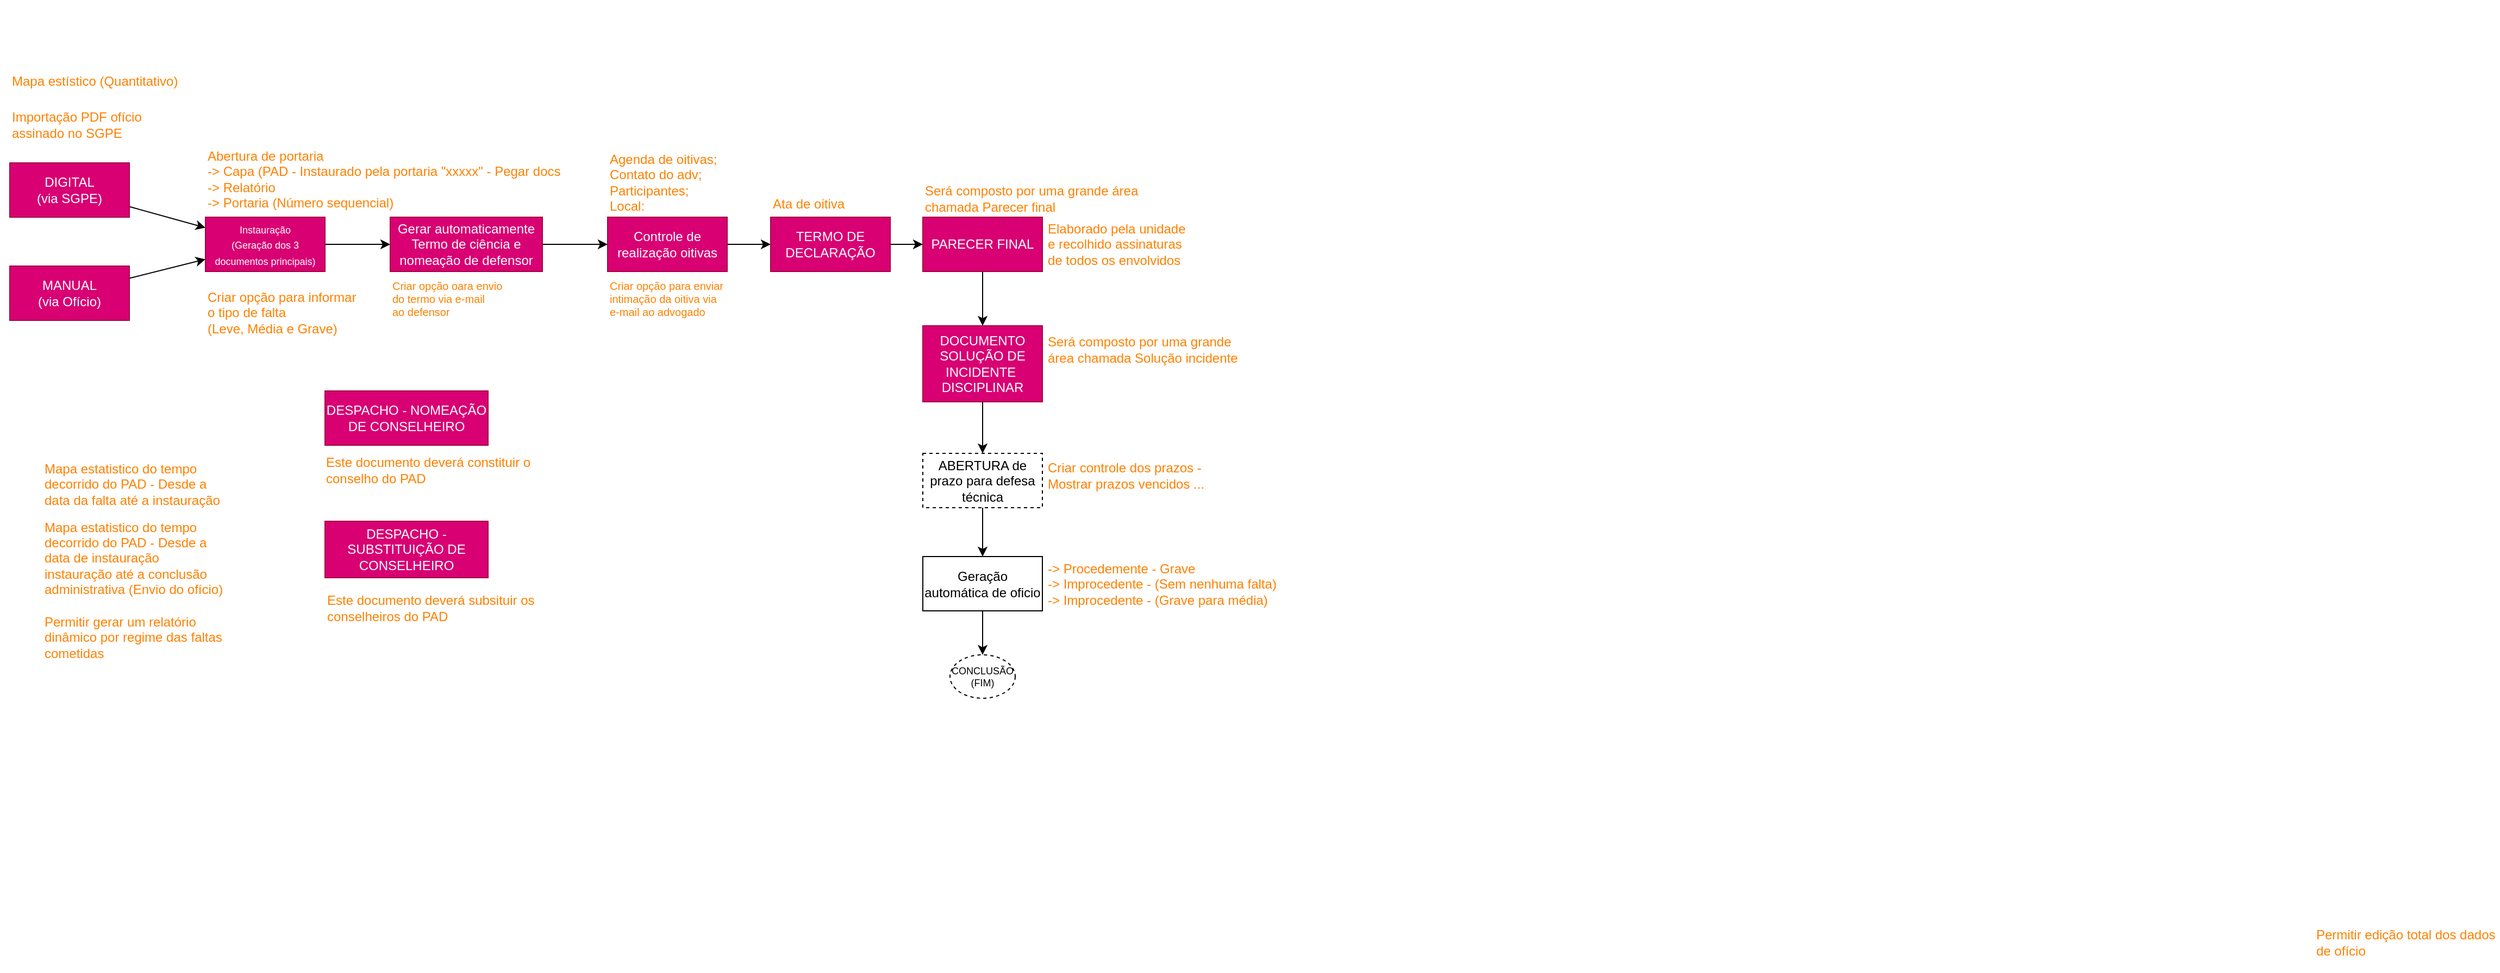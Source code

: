 <mxfile>
    <diagram id="SdbLkxMRp30jasvHrXL3" name="PAD - Principal">
        <mxGraphModel dx="1522" dy="726" grid="1" gridSize="10" guides="1" tooltips="1" connect="1" arrows="1" fold="1" page="1" pageScale="1" pageWidth="1169" pageHeight="827" math="0" shadow="0">
            <root>
                <mxCell id="x3nr8VQjB9ESs8nn1Gr7-0"/>
                <mxCell id="x3nr8VQjB9ESs8nn1Gr7-1" parent="x3nr8VQjB9ESs8nn1Gr7-0"/>
                <mxCell id="_VlxlO0Td42rT7rMFgZD-4" style="edgeStyle=none;html=1;" parent="x3nr8VQjB9ESs8nn1Gr7-1" source="ct-JfEYztuQgQmaXrdq_-0" target="_VlxlO0Td42rT7rMFgZD-2" edge="1">
                    <mxGeometry relative="1" as="geometry"/>
                </mxCell>
                <mxCell id="ct-JfEYztuQgQmaXrdq_-0" value="DIGITAL&lt;br&gt;(via SGPE)" style="rounded=0;whiteSpace=wrap;html=1;fillColor=#d80073;fontColor=#ffffff;strokeColor=#A50040;" parent="x3nr8VQjB9ESs8nn1Gr7-1" vertex="1">
                    <mxGeometry x="10" y="150" width="110" height="50" as="geometry"/>
                </mxCell>
                <mxCell id="ct-JfEYztuQgQmaXrdq_-1" value="Importação PDF ofício assinado no SGPE" style="text;html=1;strokeColor=none;fillColor=none;align=left;verticalAlign=middle;whiteSpace=wrap;rounded=0;dashed=1;fontSize=12;fontColor=#FF8000;" parent="x3nr8VQjB9ESs8nn1Gr7-1" vertex="1">
                    <mxGeometry x="10" y="100" width="133" height="30" as="geometry"/>
                </mxCell>
                <mxCell id="_VlxlO0Td42rT7rMFgZD-5" style="edgeStyle=none;html=1;" parent="x3nr8VQjB9ESs8nn1Gr7-1" source="ct-JfEYztuQgQmaXrdq_-2" target="_VlxlO0Td42rT7rMFgZD-2" edge="1">
                    <mxGeometry relative="1" as="geometry"/>
                </mxCell>
                <mxCell id="ct-JfEYztuQgQmaXrdq_-2" value="MANUAL&lt;br&gt;(via Ofício)" style="rounded=0;whiteSpace=wrap;html=1;fillColor=#d80073;fontColor=#ffffff;strokeColor=#A50040;" parent="x3nr8VQjB9ESs8nn1Gr7-1" vertex="1">
                    <mxGeometry x="10" y="245" width="110" height="50" as="geometry"/>
                </mxCell>
                <mxCell id="_VlxlO0Td42rT7rMFgZD-0" value="Organograma PAD - Processo Administrativo Disciplinar" style="text;html=1;strokeColor=none;fillColor=none;align=left;verticalAlign=middle;whiteSpace=wrap;rounded=0;fontSize=18;fontColor=#FFFFFF;" parent="x3nr8VQjB9ESs8nn1Gr7-1" vertex="1">
                    <mxGeometry x="1" width="649" height="30" as="geometry"/>
                </mxCell>
                <mxCell id="_VlxlO0Td42rT7rMFgZD-1" value="Mapa estístico (Quantitativo)" style="text;html=1;strokeColor=none;fillColor=none;align=left;verticalAlign=middle;whiteSpace=wrap;rounded=0;dashed=1;fontSize=12;fontColor=#FF8000;" parent="x3nr8VQjB9ESs8nn1Gr7-1" vertex="1">
                    <mxGeometry x="10" y="60" width="170" height="30" as="geometry"/>
                </mxCell>
                <mxCell id="_VlxlO0Td42rT7rMFgZD-11" style="edgeStyle=none;html=1;" parent="x3nr8VQjB9ESs8nn1Gr7-1" source="_VlxlO0Td42rT7rMFgZD-2" target="_VlxlO0Td42rT7rMFgZD-9" edge="1">
                    <mxGeometry relative="1" as="geometry"/>
                </mxCell>
                <mxCell id="_VlxlO0Td42rT7rMFgZD-2" value="&lt;font style=&quot;font-size: 9px&quot;&gt;Instauração&lt;br&gt;(Geração dos 3 documentos principais)&lt;/font&gt;" style="rounded=0;whiteSpace=wrap;html=1;fillColor=#d80073;fontColor=#ffffff;strokeColor=#A50040;" parent="x3nr8VQjB9ESs8nn1Gr7-1" vertex="1">
                    <mxGeometry x="190" y="200" width="110" height="50" as="geometry"/>
                </mxCell>
                <mxCell id="_VlxlO0Td42rT7rMFgZD-3" value="Abertura de portaria&lt;br&gt;-&amp;gt; Capa (PAD - Instaurado pela portaria &quot;xxxxx&quot; - Pegar docs&lt;br&gt;-&amp;gt; Relatório&lt;br&gt;-&amp;gt; Portaria (Número sequencial)" style="text;html=1;strokeColor=none;fillColor=none;align=left;verticalAlign=middle;whiteSpace=wrap;rounded=0;dashed=1;fontSize=12;fontColor=#FF8000;" parent="x3nr8VQjB9ESs8nn1Gr7-1" vertex="1">
                    <mxGeometry x="190" y="130" width="370" height="70" as="geometry"/>
                </mxCell>
                <mxCell id="_VlxlO0Td42rT7rMFgZD-16" style="edgeStyle=none;html=1;fontSize=9;" parent="x3nr8VQjB9ESs8nn1Gr7-1" source="_VlxlO0Td42rT7rMFgZD-6" target="_VlxlO0Td42rT7rMFgZD-15" edge="1">
                    <mxGeometry relative="1" as="geometry"/>
                </mxCell>
                <mxCell id="_VlxlO0Td42rT7rMFgZD-6" value="Controle de realização oitivas" style="rounded=0;whiteSpace=wrap;html=1;fillColor=#d80073;fontColor=#ffffff;strokeColor=#A50040;" parent="x3nr8VQjB9ESs8nn1Gr7-1" vertex="1">
                    <mxGeometry x="560" y="200" width="110" height="50" as="geometry"/>
                </mxCell>
                <mxCell id="_VlxlO0Td42rT7rMFgZD-12" style="edgeStyle=none;html=1;fontSize=9;" parent="x3nr8VQjB9ESs8nn1Gr7-1" source="_VlxlO0Td42rT7rMFgZD-9" target="_VlxlO0Td42rT7rMFgZD-6" edge="1">
                    <mxGeometry relative="1" as="geometry"/>
                </mxCell>
                <mxCell id="_VlxlO0Td42rT7rMFgZD-9" value="Gerar automaticamente&lt;br&gt;Termo de ciência e nomeação de defensor" style="rounded=0;whiteSpace=wrap;html=1;fillColor=#d80073;fontColor=#ffffff;strokeColor=#A50040;" parent="x3nr8VQjB9ESs8nn1Gr7-1" vertex="1">
                    <mxGeometry x="360" y="200" width="140" height="50" as="geometry"/>
                </mxCell>
                <mxCell id="_VlxlO0Td42rT7rMFgZD-13" value="Agenda de oitivas;&lt;br&gt;Contato do adv;&lt;br&gt;Participantes;&lt;br&gt;Local:" style="text;html=1;strokeColor=none;fillColor=none;align=left;verticalAlign=middle;whiteSpace=wrap;rounded=0;dashed=1;fontSize=12;fontColor=#FF8000;" parent="x3nr8VQjB9ESs8nn1Gr7-1" vertex="1">
                    <mxGeometry x="560" y="128" width="110" height="80" as="geometry"/>
                </mxCell>
                <mxCell id="_VlxlO0Td42rT7rMFgZD-14" value="Ata de oitiva" style="text;html=1;strokeColor=none;fillColor=none;align=left;verticalAlign=middle;whiteSpace=wrap;rounded=0;dashed=1;fontSize=12;fontColor=#FF8000;" parent="x3nr8VQjB9ESs8nn1Gr7-1" vertex="1">
                    <mxGeometry x="710" y="168" width="110" height="40" as="geometry"/>
                </mxCell>
                <mxCell id="_VlxlO0Td42rT7rMFgZD-19" style="edgeStyle=none;html=1;fontSize=9;" parent="x3nr8VQjB9ESs8nn1Gr7-1" source="_VlxlO0Td42rT7rMFgZD-15" target="_VlxlO0Td42rT7rMFgZD-17" edge="1">
                    <mxGeometry relative="1" as="geometry"/>
                </mxCell>
                <mxCell id="_VlxlO0Td42rT7rMFgZD-15" value="TERMO DE DECLARAÇÃO" style="rounded=0;whiteSpace=wrap;html=1;fillColor=#d80073;fontColor=#ffffff;strokeColor=#A50040;" parent="x3nr8VQjB9ESs8nn1Gr7-1" vertex="1">
                    <mxGeometry x="710" y="200" width="110" height="50" as="geometry"/>
                </mxCell>
                <mxCell id="_VlxlO0Td42rT7rMFgZD-44" style="edgeStyle=none;html=1;fontSize=9;fontStyle=0" parent="x3nr8VQjB9ESs8nn1Gr7-1" source="_VlxlO0Td42rT7rMFgZD-17" target="_VlxlO0Td42rT7rMFgZD-42" edge="1">
                    <mxGeometry relative="1" as="geometry"/>
                </mxCell>
                <mxCell id="_VlxlO0Td42rT7rMFgZD-17" value="PARECER FINAL" style="rounded=0;whiteSpace=wrap;html=1;fillColor=#d80073;fontColor=#ffffff;strokeColor=#A50040;" parent="x3nr8VQjB9ESs8nn1Gr7-1" vertex="1">
                    <mxGeometry x="850" y="200" width="110" height="50" as="geometry"/>
                </mxCell>
                <mxCell id="_VlxlO0Td42rT7rMFgZD-28" style="edgeStyle=none;html=1;fontSize=9;" parent="x3nr8VQjB9ESs8nn1Gr7-1" source="_VlxlO0Td42rT7rMFgZD-20" target="_VlxlO0Td42rT7rMFgZD-26" edge="1">
                    <mxGeometry relative="1" as="geometry"/>
                </mxCell>
                <mxCell id="_VlxlO0Td42rT7rMFgZD-20" value="ABERTURA de prazo para defesa técnica" style="rounded=0;whiteSpace=wrap;html=1;dashed=1;" parent="x3nr8VQjB9ESs8nn1Gr7-1" vertex="1">
                    <mxGeometry x="850" y="417.5" width="110" height="50" as="geometry"/>
                </mxCell>
                <mxCell id="_VlxlO0Td42rT7rMFgZD-21" value="Elaborado pela unidade&lt;br&gt;e recolhido assinaturas de todos os envolvidos" style="text;html=1;strokeColor=none;fillColor=none;align=left;verticalAlign=middle;whiteSpace=wrap;rounded=0;dashed=1;fontSize=12;fontColor=#FF8000;" parent="x3nr8VQjB9ESs8nn1Gr7-1" vertex="1">
                    <mxGeometry x="963" y="185" width="130" height="80" as="geometry"/>
                </mxCell>
                <mxCell id="_VlxlO0Td42rT7rMFgZD-23" value="-&amp;gt; Procedemente - Grave&lt;br&gt;-&amp;gt; Improcedente - (Sem nenhuma falta)&lt;br&gt;-&amp;gt; Improcedente - (Grave para média)" style="text;html=1;strokeColor=none;fillColor=none;align=left;verticalAlign=middle;whiteSpace=wrap;rounded=0;dashed=1;fontSize=12;fontColor=#FF8000;" parent="x3nr8VQjB9ESs8nn1Gr7-1" vertex="1">
                    <mxGeometry x="963" y="497.5" width="214" height="80" as="geometry"/>
                </mxCell>
                <mxCell id="_VlxlO0Td42rT7rMFgZD-39" style="edgeStyle=none;html=1;fontSize=9;" parent="x3nr8VQjB9ESs8nn1Gr7-1" source="_VlxlO0Td42rT7rMFgZD-26" target="_VlxlO0Td42rT7rMFgZD-38" edge="1">
                    <mxGeometry relative="1" as="geometry"/>
                </mxCell>
                <mxCell id="_VlxlO0Td42rT7rMFgZD-26" value="Geração automática de oficio" style="rounded=0;whiteSpace=wrap;html=1;" parent="x3nr8VQjB9ESs8nn1Gr7-1" vertex="1">
                    <mxGeometry x="850" y="512.5" width="110" height="50" as="geometry"/>
                </mxCell>
                <mxCell id="_VlxlO0Td42rT7rMFgZD-27" value="Criar controle dos prazos - Mostrar prazos vencidos ..." style="text;html=1;strokeColor=none;fillColor=none;align=left;verticalAlign=middle;whiteSpace=wrap;rounded=0;dashed=1;fontSize=12;fontColor=#FF8000;" parent="x3nr8VQjB9ESs8nn1Gr7-1" vertex="1">
                    <mxGeometry x="963" y="410" width="170" height="55" as="geometry"/>
                </mxCell>
                <mxCell id="_VlxlO0Td42rT7rMFgZD-29" value="Permitir edição total dos dados de ofício" style="text;html=1;strokeColor=none;fillColor=none;align=left;verticalAlign=middle;whiteSpace=wrap;rounded=0;dashed=1;fontSize=12;fontColor=#FF8000;" parent="x3nr8VQjB9ESs8nn1Gr7-1" vertex="1">
                    <mxGeometry x="2130" y="840" width="170" height="55" as="geometry"/>
                </mxCell>
                <mxCell id="_VlxlO0Td42rT7rMFgZD-31" value="Permitir gerar um relatório dinâmico por regime das faltas cometidas" style="text;html=1;strokeColor=none;fillColor=none;align=left;verticalAlign=middle;whiteSpace=wrap;rounded=0;dashed=1;fontSize=12;fontColor=#FF8000;" parent="x3nr8VQjB9ESs8nn1Gr7-1" vertex="1">
                    <mxGeometry x="40" y="559" width="170" height="55" as="geometry"/>
                </mxCell>
                <mxCell id="_VlxlO0Td42rT7rMFgZD-32" value="Mapa estatistico do tempo decorrido do PAD - Desde a data da falta até a instauração" style="text;html=1;strokeColor=none;fillColor=none;align=left;verticalAlign=middle;whiteSpace=wrap;rounded=0;dashed=1;fontSize=12;fontColor=#FF8000;" parent="x3nr8VQjB9ESs8nn1Gr7-1" vertex="1">
                    <mxGeometry x="40" y="413.5" width="170" height="64" as="geometry"/>
                </mxCell>
                <mxCell id="_VlxlO0Td42rT7rMFgZD-33" value="Mapa estatistico do tempo decorrido do PAD - Desde a data de instauração instauração até a conclusão administrativa (Envio do ofício)" style="text;html=1;strokeColor=none;fillColor=none;align=left;verticalAlign=middle;whiteSpace=wrap;rounded=0;dashed=1;fontSize=12;fontColor=#FF8000;" parent="x3nr8VQjB9ESs8nn1Gr7-1" vertex="1">
                    <mxGeometry x="40" y="467" width="170" height="93" as="geometry"/>
                </mxCell>
                <mxCell id="_VlxlO0Td42rT7rMFgZD-34" value="Criar opção para informar&lt;br&gt;o tipo de falta&lt;br&gt;(Leve, Média e Grave)" style="text;html=1;strokeColor=none;fillColor=none;align=left;verticalAlign=middle;whiteSpace=wrap;rounded=0;dashed=1;fontSize=12;fontColor=#FF8000;" parent="x3nr8VQjB9ESs8nn1Gr7-1" vertex="1">
                    <mxGeometry x="190" y="260" width="170" height="55" as="geometry"/>
                </mxCell>
                <mxCell id="_VlxlO0Td42rT7rMFgZD-38" value="CONCLUSÃO&lt;br&gt;(FIM)" style="ellipse;whiteSpace=wrap;html=1;dashed=1;fontSize=9;" parent="x3nr8VQjB9ESs8nn1Gr7-1" vertex="1">
                    <mxGeometry x="875" y="603" width="60" height="40" as="geometry"/>
                </mxCell>
                <mxCell id="_VlxlO0Td42rT7rMFgZD-40" value="DESPACHO - SUBSTITUIÇÃO DE CONSELHEIRO" style="rounded=0;whiteSpace=wrap;html=1;fillColor=#d80073;fontColor=#ffffff;strokeColor=#A50040;" parent="x3nr8VQjB9ESs8nn1Gr7-1" vertex="1">
                    <mxGeometry x="300" y="480" width="150" height="52" as="geometry"/>
                </mxCell>
                <mxCell id="_VlxlO0Td42rT7rMFgZD-41" value="Este documento deverá subsituir os conselheiros do PAD" style="text;html=1;strokeColor=none;fillColor=none;align=left;verticalAlign=middle;whiteSpace=wrap;rounded=0;dashed=1;fontSize=12;fontColor=#FF8000;" parent="x3nr8VQjB9ESs8nn1Gr7-1" vertex="1">
                    <mxGeometry x="300" y="532" width="205" height="55" as="geometry"/>
                </mxCell>
                <mxCell id="_VlxlO0Td42rT7rMFgZD-43" style="edgeStyle=none;html=1;fontSize=9;" parent="x3nr8VQjB9ESs8nn1Gr7-1" source="_VlxlO0Td42rT7rMFgZD-42" target="_VlxlO0Td42rT7rMFgZD-20" edge="1">
                    <mxGeometry relative="1" as="geometry"/>
                </mxCell>
                <mxCell id="_VlxlO0Td42rT7rMFgZD-42" value="DOCUMENTO SOLUÇÃO DE INCIDENTE&amp;nbsp; DISCIPLINAR" style="rounded=0;whiteSpace=wrap;html=1;fillColor=#d80073;fontColor=#ffffff;strokeColor=#A50040;" parent="x3nr8VQjB9ESs8nn1Gr7-1" vertex="1">
                    <mxGeometry x="850" y="300" width="110" height="70" as="geometry"/>
                </mxCell>
                <mxCell id="LgCuwtXkYXOChoJADpka-0" value="Criar opção oara envio&lt;br&gt;do termo via e-mail &lt;br&gt;ao defensor" style="text;html=1;strokeColor=none;fillColor=none;align=left;verticalAlign=middle;whiteSpace=wrap;rounded=0;dashed=1;fontSize=10;fontColor=#FF8000;" parent="x3nr8VQjB9ESs8nn1Gr7-1" vertex="1">
                    <mxGeometry x="360" y="255" width="140" height="40" as="geometry"/>
                </mxCell>
                <mxCell id="jc9suJPoHdBA3cdWX_8I-0" value="Criar opção para enviar &lt;br&gt;intimação da oitiva via &lt;br&gt;e-mail ao advogado" style="text;html=1;strokeColor=none;fillColor=none;align=left;verticalAlign=middle;whiteSpace=wrap;rounded=0;dashed=1;fontSize=10;fontColor=#FF8000;" parent="x3nr8VQjB9ESs8nn1Gr7-1" vertex="1">
                    <mxGeometry x="560" y="255" width="120" height="40" as="geometry"/>
                </mxCell>
                <mxCell id="hNUC439SVHAwqfm5HRPp-0" value="DESPACHO - NOMEAÇÃO DE CONSELHEIRO" style="rounded=0;whiteSpace=wrap;html=1;fillColor=#d80073;fontColor=#ffffff;strokeColor=#A50040;" parent="x3nr8VQjB9ESs8nn1Gr7-1" vertex="1">
                    <mxGeometry x="300" y="360" width="150" height="50" as="geometry"/>
                </mxCell>
                <mxCell id="hNUC439SVHAwqfm5HRPp-2" value="Este documento deverá constituir o conselho do PAD" style="text;html=1;strokeColor=none;fillColor=none;align=left;verticalAlign=middle;whiteSpace=wrap;rounded=0;dashed=1;fontSize=12;fontColor=#FF8000;" parent="x3nr8VQjB9ESs8nn1Gr7-1" vertex="1">
                    <mxGeometry x="299" y="405" width="205" height="55" as="geometry"/>
                </mxCell>
                <mxCell id="0" value="Será composto por uma grande área chamada Parecer final" style="text;html=1;strokeColor=none;fillColor=none;align=left;verticalAlign=middle;whiteSpace=wrap;rounded=0;dashed=1;fontSize=12;fontColor=#FF8000;" parent="x3nr8VQjB9ESs8nn1Gr7-1" vertex="1">
                    <mxGeometry x="850" y="161" width="230" height="43" as="geometry"/>
                </mxCell>
                <mxCell id="2" value="Será composto por uma grande área chamada Solução incidente" style="text;html=1;strokeColor=none;fillColor=none;align=left;verticalAlign=middle;whiteSpace=wrap;rounded=0;dashed=1;fontSize=12;fontColor=#FF8000;" parent="x3nr8VQjB9ESs8nn1Gr7-1" vertex="1">
                    <mxGeometry x="963" y="300" width="187" height="43" as="geometry"/>
                </mxCell>
            </root>
        </mxGraphModel>
    </diagram>
    <diagram id="qE9hi0C0fw38Akjah6gz" name="PAD - Modelagem">
        <mxGraphModel dx="1849" dy="881" grid="1" gridSize="10" guides="1" tooltips="1" connect="1" arrows="1" fold="1" page="1" pageScale="1" pageWidth="1169" pageHeight="827" math="0" shadow="0">
            <root>
                <mxCell id="FZKFDcrVezWJPaZsWLeS-0"/>
                <mxCell id="FZKFDcrVezWJPaZsWLeS-1" parent="FZKFDcrVezWJPaZsWLeS-0"/>
                <mxCell id="vHSW1K-2KK8vFgkdbPz2-4" value="Pad" style="swimlane;childLayout=stackLayout;horizontal=1;startSize=30;horizontalStack=0;rounded=1;fontSize=14;fontStyle=0;strokeWidth=2;resizeParent=0;resizeLast=1;shadow=0;dashed=0;align=center;" parent="FZKFDcrVezWJPaZsWLeS-1" vertex="1">
                    <mxGeometry x="30" y="210" width="310" height="396" as="geometry"/>
                </mxCell>
                <mxCell id="vHSW1K-2KK8vFgkdbPz2-5" value="+EntityAudit: EntityAudit&#10;+Portaria: Int64&#10;+Falta: FaltaTipoEnum&#10;+DiasMedidaPreventiva: Int32&#10;+DataInstauracao: DateTime&#10;+DataOcorrencia: DateTime&#10;+PortariaSGPE: Int64&#10;+ArtigoNumero: string&#10;+ArtigoLei: string&#10;+ArtigoDataExtenso: string&#10;+ArtigoLeiTexto: string&#10;+DescricaoCurtaFatos: string&#10;+TermoCienciaSituacao: TermoCienciaSituacaoEnum&#10;&#10;+TenantId: Guid&#10;+Tenant: Tenant&#10;&#10;+PadIncidentados: ICollections&lt;PadIncidentado&gt;&#10;+PadConselheiros: ICollections&lt;PadConselheiro&gt;&#10;+PadOitivas: ICollections&lt;PadOitiva&gt;&#10;+PadDespachos: ICollections&lt;PadDespacho&gt;&#10;+Advogados: ICollections&lt;Advogado&gt;&#10;" style="align=left;strokeColor=none;fillColor=none;spacingLeft=4;fontSize=12;verticalAlign=top;resizable=0;rotatable=0;part=1;" parent="vHSW1K-2KK8vFgkdbPz2-4" vertex="1">
                    <mxGeometry y="30" width="310" height="366" as="geometry"/>
                </mxCell>
                <mxCell id="N8-9VFTomlcZ_OQwpbym-3" style="edgeStyle=none;html=1;" parent="FZKFDcrVezWJPaZsWLeS-1" source="N8-9VFTomlcZ_OQwpbym-0" target="vHSW1K-2KK8vFgkdbPz2-4" edge="1">
                    <mxGeometry relative="1" as="geometry"/>
                </mxCell>
                <mxCell id="N8-9VFTomlcZ_OQwpbym-0" value="PadIncidentado" style="swimlane;childLayout=stackLayout;horizontal=1;startSize=30;horizontalStack=0;rounded=1;fontSize=14;fontStyle=0;strokeWidth=2;resizeParent=0;resizeLast=1;shadow=0;dashed=0;align=center;" parent="FZKFDcrVezWJPaZsWLeS-1" vertex="1">
                    <mxGeometry x="225" y="80" width="140" height="80" as="geometry"/>
                </mxCell>
                <mxCell id="N8-9VFTomlcZ_OQwpbym-2" value="+PadId: Guid&#10;+DetentoId: Guid" style="align=left;strokeColor=none;fillColor=none;spacingLeft=4;fontSize=12;verticalAlign=top;resizable=0;rotatable=0;part=1;" parent="N8-9VFTomlcZ_OQwpbym-0" vertex="1">
                    <mxGeometry y="30" width="140" height="50" as="geometry"/>
                </mxCell>
                <mxCell id="MhDtz_jI0-aRJ5hKViAq-0" value="PadOitiva" style="swimlane;childLayout=stackLayout;horizontal=1;startSize=30;horizontalStack=0;rounded=1;fontSize=14;fontStyle=0;strokeWidth=2;resizeParent=0;resizeLast=1;shadow=0;dashed=0;align=center;" parent="FZKFDcrVezWJPaZsWLeS-1" vertex="1">
                    <mxGeometry x="455" y="20" width="325" height="220" as="geometry"/>
                </mxCell>
                <mxCell id="MhDtz_jI0-aRJ5hKViAq-1" value="+DataRealizacao: DateTime&#10;+Local: string&#10;+DataIntimacaoDefesa: DateTime&#10;+IsDefesaIntimada: bool&#10;&#10;+PadId&#10;+Pad: Pad&#10;&#10;+PadOitivaDeclarantes: ICollections&lt;PadOitivaDeclarante&gt;" style="align=left;strokeColor=none;fillColor=none;spacingLeft=4;fontSize=12;verticalAlign=top;resizable=0;rotatable=0;part=1;" parent="MhDtz_jI0-aRJ5hKViAq-0" vertex="1">
                    <mxGeometry y="30" width="325" height="190" as="geometry"/>
                </mxCell>
                <mxCell id="H4ECFf_u1Zmj5ny4ypiu-4" style="edgeStyle=none;html=1;fontFamily=Roboto;fontSource=https%3A%2F%2Ffonts.google.com%2Fspecimen%2FRoboto;fontSize=10;" parent="FZKFDcrVezWJPaZsWLeS-1" source="MhDtz_jI0-aRJ5hKViAq-2" target="MhDtz_jI0-aRJ5hKViAq-1" edge="1">
                    <mxGeometry relative="1" as="geometry"/>
                </mxCell>
                <mxCell id="MhDtz_jI0-aRJ5hKViAq-2" value="PadOitivaDeclarante" style="swimlane;childLayout=stackLayout;horizontal=1;startSize=30;horizontalStack=0;rounded=1;fontSize=14;fontStyle=0;strokeWidth=2;resizeParent=0;resizeLast=1;shadow=0;dashed=0;align=center;" parent="FZKFDcrVezWJPaZsWLeS-1" vertex="1">
                    <mxGeometry x="820" y="80" width="200" height="120" as="geometry"/>
                </mxCell>
                <mxCell id="MhDtz_jI0-aRJ5hKViAq-3" value="+EntityAudit: EntityAudit&#10;+Declaracao: string&#10;+DeclaranteCondicao: Enum&#10;+PadOitivaId: Guid&#10;+PadOitiva: PadOitiva&#10;" style="align=left;strokeColor=none;fillColor=none;spacingLeft=4;fontSize=12;verticalAlign=top;resizable=0;rotatable=0;part=1;" parent="MhDtz_jI0-aRJ5hKViAq-2" vertex="1">
                    <mxGeometry y="30" width="200" height="90" as="geometry"/>
                </mxCell>
                <mxCell id="MhDtz_jI0-aRJ5hKViAq-4" style="edgeStyle=none;html=1;fontFamily=Roboto;fontSource=https%3A%2F%2Ffonts.google.com%2Fspecimen%2FRoboto;fontSize=10;" parent="FZKFDcrVezWJPaZsWLeS-1" source="MhDtz_jI0-aRJ5hKViAq-1" target="vHSW1K-2KK8vFgkdbPz2-4" edge="1">
                    <mxGeometry relative="1" as="geometry"/>
                </mxCell>
                <mxCell id="H4ECFf_u1Zmj5ny4ypiu-1" value="Advogado" style="swimlane;childLayout=stackLayout;horizontal=1;startSize=30;horizontalStack=0;rounded=1;fontSize=14;fontStyle=0;strokeWidth=2;resizeParent=0;resizeLast=1;shadow=0;dashed=0;align=center;" parent="FZKFDcrVezWJPaZsWLeS-1" vertex="1">
                    <mxGeometry x="85" y="660" width="200" height="110" as="geometry"/>
                </mxCell>
                <mxCell id="H4ECFf_u1Zmj5ny4ypiu-2" value="+EntityAudit: EntityAudit&#10;+Nome: string&#10;+Email: string&#10;+Oab: string&#10;+IsDefensorPublico: bool" style="align=left;strokeColor=none;fillColor=none;spacingLeft=4;fontSize=12;verticalAlign=top;resizable=0;rotatable=0;part=1;" parent="H4ECFf_u1Zmj5ny4ypiu-1" vertex="1">
                    <mxGeometry y="30" width="200" height="80" as="geometry"/>
                </mxCell>
                <mxCell id="H4ECFf_u1Zmj5ny4ypiu-6" value="PadConselheiro" style="swimlane;childLayout=stackLayout;horizontal=1;startSize=30;horizontalStack=0;rounded=1;fontSize=14;fontStyle=0;strokeWidth=2;resizeParent=0;resizeLast=1;shadow=0;dashed=0;align=center;" parent="FZKFDcrVezWJPaZsWLeS-1" vertex="1">
                    <mxGeometry x="365" y="600" width="282.5" height="160" as="geometry"/>
                </mxCell>
                <mxCell id="H4ECFf_u1Zmj5ny4ypiu-7" value="+Funcao: Enum&#10;&#10;+PadId: Guid&#10;+Pad: Pad&#10;&#10;+UserId: Guid&#10;+ApplicationUser: ApplicationUser" style="align=left;strokeColor=none;fillColor=none;spacingLeft=4;fontSize=12;verticalAlign=top;resizable=0;rotatable=0;part=1;" parent="H4ECFf_u1Zmj5ny4ypiu-6" vertex="1">
                    <mxGeometry y="30" width="282.5" height="130" as="geometry"/>
                </mxCell>
                <mxCell id="H4ECFf_u1Zmj5ny4ypiu-9" style="edgeStyle=none;html=1;fontFamily=Roboto;fontSource=https%3A%2F%2Ffonts.google.com%2Fspecimen%2FRoboto;fontSize=10;" parent="FZKFDcrVezWJPaZsWLeS-1" source="H4ECFf_u1Zmj5ny4ypiu-7" target="vHSW1K-2KK8vFgkdbPz2-5" edge="1">
                    <mxGeometry relative="1" as="geometry"/>
                </mxCell>
                <mxCell id="H4ECFf_u1Zmj5ny4ypiu-11" style="edgeStyle=none;html=1;fontFamily=Roboto;fontSource=https%3A%2F%2Ffonts.google.com%2Fspecimen%2FRoboto;fontSize=10;" parent="FZKFDcrVezWJPaZsWLeS-1" source="H4ECFf_u1Zmj5ny4ypiu-2" target="vHSW1K-2KK8vFgkdbPz2-5" edge="1">
                    <mxGeometry relative="1" as="geometry"/>
                </mxCell>
                <mxCell id="E1pvt5PxYAqy3J91nt21-0" value="PadDespacho" style="swimlane;childLayout=stackLayout;horizontal=1;startSize=30;horizontalStack=0;rounded=1;fontSize=14;fontStyle=0;strokeWidth=2;resizeParent=0;resizeLast=1;shadow=0;dashed=0;align=center;" parent="FZKFDcrVezWJPaZsWLeS-1" vertex="1">
                    <mxGeometry x="510" y="350" width="510" height="160" as="geometry"/>
                </mxCell>
                <mxCell id="E1pvt5PxYAqy3J91nt21-1" value="+EntityAudit: EntityAudit&#10;+DespachoTipo: Enum&#10;&#10;+PadId: Guid&#10;+Pad: Pad&#10;&#10;PadDespachoTrocaConselheiros: ICollection&lt;PadDespachoTrocaConselheiro&gt;&#10;PadConselheiros: ICollection&lt;PadConselho&gt;" style="align=left;strokeColor=none;fillColor=none;spacingLeft=4;fontSize=12;verticalAlign=top;resizable=0;rotatable=0;part=1;" parent="E1pvt5PxYAqy3J91nt21-0" vertex="1">
                    <mxGeometry y="30" width="510" height="130" as="geometry"/>
                </mxCell>
                <mxCell id="Vi2LIctCUz0_EjiPBWxh-0" value="PadDespachoTrocaConselheiro" style="swimlane;childLayout=stackLayout;horizontal=1;startSize=30;horizontalStack=0;rounded=1;fontSize=14;fontStyle=0;strokeWidth=2;resizeParent=0;resizeLast=1;shadow=0;dashed=0;align=center;" parent="FZKFDcrVezWJPaZsWLeS-1" vertex="1">
                    <mxGeometry x="1120" y="350" width="510" height="160" as="geometry"/>
                </mxCell>
                <mxCell id="Vi2LIctCUz0_EjiPBWxh-1" value="+EntityAudit: EntityAudit&#10;+DataTroca: DateTime&#10;&#10;+ConselheiroImpedidoId: Guid&#10;+ConselheiroImpedido: PadConselheiro&#10;&#10;+ConselheiroSubstitutoId: Guid&#10;+ConselheiroSubstituto: PadConselheiro&#10;" style="align=left;strokeColor=none;fillColor=none;spacingLeft=4;fontSize=12;verticalAlign=top;resizable=0;rotatable=0;part=1;" parent="Vi2LIctCUz0_EjiPBWxh-0" vertex="1">
                    <mxGeometry y="30" width="510" height="130" as="geometry"/>
                </mxCell>
                <mxCell id="Vi2LIctCUz0_EjiPBWxh-2" style="edgeStyle=none;html=1;fontFamily=Roboto;fontSource=https%3A%2F%2Ffonts.google.com%2Fspecimen%2FRoboto;fontSize=10;" parent="FZKFDcrVezWJPaZsWLeS-1" source="E1pvt5PxYAqy3J91nt21-1" target="vHSW1K-2KK8vFgkdbPz2-5" edge="1">
                    <mxGeometry relative="1" as="geometry"/>
                </mxCell>
                <mxCell id="Vi2LIctCUz0_EjiPBWxh-3" style="edgeStyle=none;html=1;fontFamily=Roboto;fontSource=https%3A%2F%2Ffonts.google.com%2Fspecimen%2FRoboto;fontSize=10;" parent="FZKFDcrVezWJPaZsWLeS-1" source="E1pvt5PxYAqy3J91nt21-1" target="Vi2LIctCUz0_EjiPBWxh-1" edge="1">
                    <mxGeometry relative="1" as="geometry"/>
                </mxCell>
            </root>
        </mxGraphModel>
    </diagram>
    <diagram id="nDeqZNNQnw17bFmcwuSz" name="Organograma PAD">
        <mxGraphModel dx="1294" dy="617" grid="1" gridSize="10" guides="1" tooltips="1" connect="1" arrows="1" fold="1" page="1" pageScale="1" pageWidth="827" pageHeight="1169" math="0" shadow="0">
            <root>
                <mxCell id="7H4FdaMhToWAVwdMSyIY-0"/>
                <mxCell id="7H4FdaMhToWAVwdMSyIY-1" parent="7H4FdaMhToWAVwdMSyIY-0"/>
                <mxCell id="h6ZPLtM0r6K29psfcfkF-9" value="" style="endArrow=classic;html=1;rounded=0;strokeWidth=1;startSize=3;endSize=11;jumpSize=5;exitX=1;exitY=0.5;exitDx=0;exitDy=0;" parent="7H4FdaMhToWAVwdMSyIY-1" source="h6ZPLtM0r6K29psfcfkF-15" target="h6ZPLtM0r6K29psfcfkF-12" edge="1">
                    <mxGeometry width="50" height="50" relative="1" as="geometry">
                        <mxPoint x="240" y="428" as="sourcePoint"/>
                        <mxPoint x="346" y="320" as="targetPoint"/>
                    </mxGeometry>
                </mxCell>
                <mxCell id="h6ZPLtM0r6K29psfcfkF-12" value="Será representado?" style="rhombus;whiteSpace=wrap;html=1;shadow=0;fontFamily=Helvetica;fontSize=12;align=center;strokeWidth=1;spacing=6;spacingTop=-4;" parent="7H4FdaMhToWAVwdMSyIY-1" vertex="1">
                    <mxGeometry x="250" y="215" width="65.63" height="50" as="geometry"/>
                </mxCell>
                <mxCell id="h6ZPLtM0r6K29psfcfkF-15" value="DIGITAL&lt;br&gt;(via SGPE)" style="rounded=0;whiteSpace=wrap;html=1;" parent="7H4FdaMhToWAVwdMSyIY-1" vertex="1">
                    <mxGeometry x="10" y="135" width="110" height="50" as="geometry"/>
                </mxCell>
                <mxCell id="h6ZPLtM0r6K29psfcfkF-17" value="Fim" style="ellipse;whiteSpace=wrap;html=1;" parent="7H4FdaMhToWAVwdMSyIY-1" vertex="1">
                    <mxGeometry x="259" y="305" width="45" height="30" as="geometry"/>
                </mxCell>
                <mxCell id="h6ZPLtM0r6K29psfcfkF-18" value="Não" style="endArrow=classic;html=1;rounded=0;strokeWidth=1;startSize=3;endSize=11;jumpSize=5;exitX=0.5;exitY=1;exitDx=0;exitDy=0;entryX=0.5;entryY=0;entryDx=0;entryDy=0;fontColor=#0066CC;" parent="7H4FdaMhToWAVwdMSyIY-1" source="h6ZPLtM0r6K29psfcfkF-12" target="h6ZPLtM0r6K29psfcfkF-17" edge="1">
                    <mxGeometry x="-0.499" y="-1" width="50" height="50" relative="1" as="geometry">
                        <mxPoint x="139" y="250" as="sourcePoint"/>
                        <mxPoint x="229" y="250" as="targetPoint"/>
                        <mxPoint as="offset"/>
                    </mxGeometry>
                </mxCell>
                <mxCell id="h6ZPLtM0r6K29psfcfkF-19" value="Sim" style="endArrow=classic;html=1;rounded=0;strokeWidth=1;startSize=3;endSize=11;jumpSize=5;exitX=1;exitY=0.5;exitDx=0;exitDy=0;entryX=0;entryY=0.5;entryDx=0;entryDy=0;fontColor=#0066CC;" parent="7H4FdaMhToWAVwdMSyIY-1" source="h6ZPLtM0r6K29psfcfkF-12" target="h6ZPLtM0r6K29psfcfkF-20" edge="1">
                    <mxGeometry width="50" height="50" relative="1" as="geometry">
                        <mxPoint x="290" y="100" as="sourcePoint"/>
                        <mxPoint x="320" y="160" as="targetPoint"/>
                    </mxGeometry>
                </mxCell>
                <mxCell id="h6ZPLtM0r6K29psfcfkF-20" value="Abertura PAD" style="rounded=0;whiteSpace=wrap;html=1;" parent="7H4FdaMhToWAVwdMSyIY-1" vertex="1">
                    <mxGeometry x="350" y="70" width="110" height="50" as="geometry"/>
                </mxCell>
                <mxCell id="h6ZPLtM0r6K29psfcfkF-25" value="&lt;ul&gt;&lt;li style=&quot;font-size: 10px&quot;&gt;Criação Capa&lt;/li&gt;&lt;li style=&quot;font-size: 10px&quot;&gt;Obtenção Portaria /&amp;nbsp; Sequêncial&lt;/li&gt;&lt;/ul&gt;" style="text;strokeColor=none;fillColor=none;html=1;whiteSpace=wrap;verticalAlign=middle;overflow=hidden;fontSize=10;fontColor=#FF8000;" parent="7H4FdaMhToWAVwdMSyIY-1" vertex="1">
                    <mxGeometry x="280" y="85" width="200" height="60" as="geometry"/>
                </mxCell>
                <mxCell id="ir1p0TUH_0PNu5fX0L1o-5" style="edgeStyle=none;html=1;fontSize=12;fontColor=#0066CC;" parent="7H4FdaMhToWAVwdMSyIY-1" source="h6ZPLtM0r6K29psfcfkF-26" target="ir1p0TUH_0PNu5fX0L1o-2" edge="1">
                    <mxGeometry relative="1" as="geometry"/>
                </mxCell>
                <mxCell id="h6ZPLtM0r6K29psfcfkF-26" value="Inquérito inicial" style="rounded=0;whiteSpace=wrap;html=1;" parent="7H4FdaMhToWAVwdMSyIY-1" vertex="1">
                    <mxGeometry x="478" y="135" width="110" height="50" as="geometry"/>
                </mxCell>
                <mxCell id="h6ZPLtM0r6K29psfcfkF-27" value="" style="endArrow=classic;html=1;rounded=0;strokeWidth=1;startSize=3;endSize=11;jumpSize=5;exitX=1;exitY=0.5;exitDx=0;exitDy=0;entryX=0;entryY=0.5;entryDx=0;entryDy=0;" parent="7H4FdaMhToWAVwdMSyIY-1" source="h6ZPLtM0r6K29psfcfkF-20" target="h6ZPLtM0r6K29psfcfkF-26" edge="1">
                    <mxGeometry width="50" height="50" relative="1" as="geometry">
                        <mxPoint x="58" y="170" as="sourcePoint"/>
                        <mxPoint x="113" y="170" as="targetPoint"/>
                    </mxGeometry>
                </mxCell>
                <mxCell id="h6ZPLtM0r6K29psfcfkF-29" value="&lt;ul&gt;&lt;li style=&quot;font-size: 10px&quot;&gt;Levantamento das informações iniciais;&lt;/li&gt;&lt;li style=&quot;font-size: 10px&quot;&gt;Controle de marco? (Contagem de prazo desta fase do processo);&lt;/li&gt;&lt;/ul&gt;" style="text;strokeColor=none;fillColor=none;html=1;whiteSpace=wrap;verticalAlign=middle;overflow=hidden;fontSize=10;fontColor=#FF8000;" parent="7H4FdaMhToWAVwdMSyIY-1" vertex="1">
                    <mxGeometry x="570" y="125" width="363" height="70" as="geometry"/>
                </mxCell>
                <mxCell id="ir1p0TUH_0PNu5fX0L1o-23" style="edgeStyle=none;html=1;fontSize=12;fontColor=#0066CC;" parent="7H4FdaMhToWAVwdMSyIY-1" source="6PK8MHXHW717tg8pjEAY-0" target="6PK8MHXHW717tg8pjEAY-4" edge="1">
                    <mxGeometry relative="1" as="geometry"/>
                </mxCell>
                <mxCell id="6PK8MHXHW717tg8pjEAY-0" value="Audiências&lt;br&gt;Judiciais" style="rounded=0;whiteSpace=wrap;html=1;" parent="7H4FdaMhToWAVwdMSyIY-1" vertex="1">
                    <mxGeometry x="830" y="335" width="110" height="50" as="geometry"/>
                </mxCell>
                <mxCell id="ir1p0TUH_0PNu5fX0L1o-36" style="edgeStyle=none;html=1;entryX=0.5;entryY=0;entryDx=0;entryDy=0;fontSize=12;fontColor=#FFFFFF;" parent="7H4FdaMhToWAVwdMSyIY-1" source="6PK8MHXHW717tg8pjEAY-1" target="ir1p0TUH_0PNu5fX0L1o-35" edge="1">
                    <mxGeometry relative="1" as="geometry"/>
                </mxCell>
                <mxCell id="6PK8MHXHW717tg8pjEAY-1" value="Movimentação&lt;br&gt;&lt;font color=&quot;#ffffff&quot;&gt;Ato Ordinário&lt;br&gt;/Despacho&lt;br&gt;/Decisão&lt;/font&gt;&lt;br&gt;&lt;font color=&quot;#ff8000&quot;&gt;Decisões&lt;/font&gt;" style="rounded=0;whiteSpace=wrap;html=1;" parent="7H4FdaMhToWAVwdMSyIY-1" vertex="1">
                    <mxGeometry x="1190" y="526" width="110" height="100" as="geometry"/>
                </mxCell>
                <mxCell id="6PK8MHXHW717tg8pjEAY-2" value="Movimentação&lt;br&gt;&lt;font color=&quot;#ffffff&quot;&gt;Intimação&lt;/font&gt;&lt;br&gt;&lt;font color=&quot;#0066cc&quot;&gt;Ministério Público&lt;/font&gt;" style="rounded=0;whiteSpace=wrap;html=1;" parent="7H4FdaMhToWAVwdMSyIY-1" vertex="1">
                    <mxGeometry x="1190" y="199" width="110" height="50" as="geometry"/>
                </mxCell>
                <mxCell id="6PK8MHXHW717tg8pjEAY-3" value="Movimentação&lt;br&gt;&lt;font color=&quot;#ffffff&quot;&gt;Intimação&lt;br&gt;&lt;/font&gt;&lt;font color=&quot;#b266ff&quot;&gt;Defesa&lt;/font&gt;" style="rounded=0;whiteSpace=wrap;html=1;" parent="7H4FdaMhToWAVwdMSyIY-1" vertex="1">
                    <mxGeometry x="1190" y="399" width="110" height="50" as="geometry"/>
                </mxCell>
                <mxCell id="ir1p0TUH_0PNu5fX0L1o-24" style="edgeStyle=none;html=1;entryX=0;entryY=0.5;entryDx=0;entryDy=0;fontSize=12;fontColor=#0066CC;" parent="7H4FdaMhToWAVwdMSyIY-1" source="6PK8MHXHW717tg8pjEAY-4" target="6PK8MHXHW717tg8pjEAY-3" edge="1">
                    <mxGeometry relative="1" as="geometry"/>
                </mxCell>
                <mxCell id="ir1p0TUH_0PNu5fX0L1o-25" style="edgeStyle=none;html=1;entryX=0;entryY=0.5;entryDx=0;entryDy=0;fontSize=12;fontColor=#0066CC;" parent="7H4FdaMhToWAVwdMSyIY-1" source="6PK8MHXHW717tg8pjEAY-4" target="6PK8MHXHW717tg8pjEAY-2" edge="1">
                    <mxGeometry relative="1" as="geometry"/>
                </mxCell>
                <mxCell id="ir1p0TUH_0PNu5fX0L1o-26" style="edgeStyle=none;html=1;entryX=0;entryY=0.5;entryDx=0;entryDy=0;fontSize=12;fontColor=#0066CC;" parent="7H4FdaMhToWAVwdMSyIY-1" source="6PK8MHXHW717tg8pjEAY-4" target="6PK8MHXHW717tg8pjEAY-1" edge="1">
                    <mxGeometry relative="1" as="geometry"/>
                </mxCell>
                <mxCell id="ir1p0TUH_0PNu5fX0L1o-28" style="edgeStyle=none;html=1;entryX=0;entryY=0.5;entryDx=0;entryDy=0;fontSize=12;fontColor=#0066CC;" parent="7H4FdaMhToWAVwdMSyIY-1" source="6PK8MHXHW717tg8pjEAY-4" target="ir1p0TUH_0PNu5fX0L1o-27" edge="1">
                    <mxGeometry relative="1" as="geometry"/>
                </mxCell>
                <mxCell id="ir1p0TUH_0PNu5fX0L1o-30" style="edgeStyle=none;html=1;entryX=0;entryY=0.5;entryDx=0;entryDy=0;fontSize=12;fontColor=#0066CC;" parent="7H4FdaMhToWAVwdMSyIY-1" source="6PK8MHXHW717tg8pjEAY-4" target="ir1p0TUH_0PNu5fX0L1o-29" edge="1">
                    <mxGeometry relative="1" as="geometry"/>
                </mxCell>
                <mxCell id="ir1p0TUH_0PNu5fX0L1o-33" style="edgeStyle=none;html=1;entryX=0;entryY=0.5;entryDx=0;entryDy=0;fontSize=12;fontColor=#B266FF;" parent="7H4FdaMhToWAVwdMSyIY-1" source="6PK8MHXHW717tg8pjEAY-4" target="ir1p0TUH_0PNu5fX0L1o-32" edge="1">
                    <mxGeometry relative="1" as="geometry"/>
                </mxCell>
                <mxCell id="ir1p0TUH_0PNu5fX0L1o-34" style="edgeStyle=none;html=1;entryX=0;entryY=0.5;entryDx=0;entryDy=0;fontSize=12;fontColor=#B266FF;" parent="7H4FdaMhToWAVwdMSyIY-1" source="6PK8MHXHW717tg8pjEAY-4" target="ir1p0TUH_0PNu5fX0L1o-31" edge="1">
                    <mxGeometry relative="1" as="geometry"/>
                </mxCell>
                <mxCell id="6PK8MHXHW717tg8pjEAY-4" value="Movimentações" style="rounded=0;whiteSpace=wrap;html=1;" parent="7H4FdaMhToWAVwdMSyIY-1" vertex="1">
                    <mxGeometry x="990" y="335" width="110" height="50" as="geometry"/>
                </mxCell>
                <mxCell id="6PK8MHXHW717tg8pjEAY-9" value="&lt;div&gt;&lt;ul&gt;&lt;li&gt;&lt;span&gt;Instrução&lt;/span&gt;&lt;br&gt;&lt;/li&gt;&lt;li&gt;&lt;span&gt;Julgamento&lt;/span&gt;&lt;/li&gt;&lt;/ul&gt;&lt;/div&gt;" style="text;strokeColor=none;fillColor=none;html=1;whiteSpace=wrap;verticalAlign=middle;overflow=hidden;fontSize=10;fontColor=#FF8000;" parent="7H4FdaMhToWAVwdMSyIY-1" vertex="1">
                    <mxGeometry x="800" y="285" width="128" height="50" as="geometry"/>
                </mxCell>
                <mxCell id="ir1p0TUH_0PNu5fX0L1o-8" style="edgeStyle=none;html=1;fontSize=12;fontColor=#0066CC;" parent="7H4FdaMhToWAVwdMSyIY-1" source="6PK8MHXHW717tg8pjEAY-10" target="6PK8MHXHW717tg8pjEAY-11" edge="1">
                    <mxGeometry relative="1" as="geometry"/>
                </mxCell>
                <mxCell id="6PK8MHXHW717tg8pjEAY-10" value="Oferecimento da denúncia&lt;br&gt;&lt;font color=&quot;#0066cc&quot;&gt;(Ofício VEP)&lt;/font&gt;" style="rounded=0;whiteSpace=wrap;html=1;" parent="7H4FdaMhToWAVwdMSyIY-1" vertex="1">
                    <mxGeometry x="480" y="330" width="110" height="60" as="geometry"/>
                </mxCell>
                <mxCell id="ir1p0TUH_0PNu5fX0L1o-9" style="edgeStyle=none;html=1;fontSize=12;fontColor=#0066CC;" parent="7H4FdaMhToWAVwdMSyIY-1" source="6PK8MHXHW717tg8pjEAY-11" target="6PK8MHXHW717tg8pjEAY-0" edge="1">
                    <mxGeometry relative="1" as="geometry"/>
                </mxCell>
                <mxCell id="ir1p0TUH_0PNu5fX0L1o-10" value="Sim" style="edgeLabel;html=1;align=center;verticalAlign=middle;resizable=0;points=[];fontSize=12;fontColor=#0066CC;" parent="ir1p0TUH_0PNu5fX0L1o-9" vertex="1" connectable="0">
                    <mxGeometry x="-0.349" y="-1" relative="1" as="geometry">
                        <mxPoint as="offset"/>
                    </mxGeometry>
                </mxCell>
                <mxCell id="ir1p0TUH_0PNu5fX0L1o-15" style="edgeStyle=none;html=1;fontSize=12;fontColor=#0066CC;" parent="7H4FdaMhToWAVwdMSyIY-1" source="6PK8MHXHW717tg8pjEAY-11" target="ir1p0TUH_0PNu5fX0L1o-14" edge="1">
                    <mxGeometry relative="1" as="geometry"/>
                </mxCell>
                <mxCell id="ir1p0TUH_0PNu5fX0L1o-16" value="Não" style="edgeLabel;html=1;align=center;verticalAlign=middle;resizable=0;points=[];fontSize=12;fontColor=#0066CC;" parent="ir1p0TUH_0PNu5fX0L1o-15" vertex="1" connectable="0">
                    <mxGeometry x="-0.496" y="-2" relative="1" as="geometry">
                        <mxPoint as="offset"/>
                    </mxGeometry>
                </mxCell>
                <mxCell id="6PK8MHXHW717tg8pjEAY-11" value="Decisão Pronúncia &lt;font color=&quot;#0066cc&quot;&gt;(Admissibilidade da denúncia)&lt;/font&gt;" style="html=1;whiteSpace=wrap;aspect=fixed;shape=isoRectangle;fontFamily=Helvetica;fontSize=12;fontColor=rgb(240, 240, 240);align=center;strokeColor=rgb(240, 240, 240);fillColor=rgb(42, 42, 42);" parent="7H4FdaMhToWAVwdMSyIY-1" vertex="1">
                    <mxGeometry x="650" y="330" width="124" height="60" as="geometry"/>
                </mxCell>
                <UserObject label="https://www.conjur.com.br/2021-set-18/tribunal-juri-decisao-pronuncia-garantia-elementos-colhidos-inquerito-policial" link="https://www.conjur.com.br/2021-set-18/tribunal-juri-decisao-pronuncia-garantia-elementos-colhidos-inquerito-policial" id="6PK8MHXHW717tg8pjEAY-12">
                    <mxCell style="text;whiteSpace=wrap;html=1;fontSize=12;" parent="7H4FdaMhToWAVwdMSyIY-1" vertex="1">
                        <mxGeometry x="20" y="940" width="550" height="40" as="geometry"/>
                    </mxCell>
                </UserObject>
                <mxCell id="jHGwoszThR4kBTeHuBn3-0" value="Organograma PAD - Processo Administrativo Disciplinar" style="text;html=1;strokeColor=none;fillColor=none;align=left;verticalAlign=middle;whiteSpace=wrap;rounded=0;fontSize=18;fontColor=#FFFFFF;" parent="7H4FdaMhToWAVwdMSyIY-1" vertex="1">
                    <mxGeometry x="1" width="649" height="30" as="geometry"/>
                </mxCell>
                <mxCell id="jHGwoszThR4kBTeHuBn3-1" value="Arquivamento" style="text;html=1;strokeColor=none;fillColor=none;align=left;verticalAlign=middle;whiteSpace=wrap;rounded=0;dashed=1;fontSize=12;fontColor=#FF8000;" parent="7H4FdaMhToWAVwdMSyIY-1" vertex="1">
                    <mxGeometry x="200" y="201" width="113" height="30" as="geometry"/>
                </mxCell>
                <mxCell id="ir1p0TUH_0PNu5fX0L1o-0" value="Importação PDF ofício assinado no SGPE" style="text;html=1;strokeColor=none;fillColor=none;align=left;verticalAlign=middle;whiteSpace=wrap;rounded=0;dashed=1;fontSize=12;fontColor=#FF8000;" parent="7H4FdaMhToWAVwdMSyIY-1" vertex="1">
                    <mxGeometry x="10" y="100" width="133" height="30" as="geometry"/>
                </mxCell>
                <mxCell id="ir1p0TUH_0PNu5fX0L1o-6" style="edgeStyle=none;html=1;fontSize=12;fontColor=#0066CC;" parent="7H4FdaMhToWAVwdMSyIY-1" source="ir1p0TUH_0PNu5fX0L1o-2" target="6PK8MHXHW717tg8pjEAY-10" edge="1">
                    <mxGeometry relative="1" as="geometry"/>
                </mxCell>
                <mxCell id="ir1p0TUH_0PNu5fX0L1o-2" value="Audiências administrativas&lt;br&gt;(Opcional?)" style="rounded=0;whiteSpace=wrap;html=1;" parent="7H4FdaMhToWAVwdMSyIY-1" vertex="1">
                    <mxGeometry x="478" y="235" width="112" height="50" as="geometry"/>
                </mxCell>
                <mxCell id="ir1p0TUH_0PNu5fX0L1o-3" value="&lt;ul&gt;&lt;li style=&quot;font-size: 10px&quot;&gt;Agenda de audiências;&lt;/li&gt;&lt;li style=&quot;font-size: 10px&quot;&gt;Agenda visita defensor réu;&lt;/li&gt;&lt;/ul&gt;" style="text;strokeColor=none;fillColor=none;html=1;whiteSpace=wrap;verticalAlign=middle;overflow=hidden;fontSize=10;fontColor=#FF8000;" parent="7H4FdaMhToWAVwdMSyIY-1" vertex="1">
                    <mxGeometry x="570" y="225" width="180" height="70" as="geometry"/>
                </mxCell>
                <mxCell id="ir1p0TUH_0PNu5fX0L1o-18" style="edgeStyle=none;html=1;entryX=0.5;entryY=1;entryDx=0;entryDy=0;fontSize=12;fontColor=#0066CC;exitX=0.086;exitY=0.505;exitDx=0;exitDy=0;exitPerimeter=0;" parent="7H4FdaMhToWAVwdMSyIY-1" source="ir1p0TUH_0PNu5fX0L1o-14" target="6PK8MHXHW717tg8pjEAY-10" edge="1">
                    <mxGeometry relative="1" as="geometry"/>
                </mxCell>
                <mxCell id="ir1p0TUH_0PNu5fX0L1o-19" value="Sim" style="edgeLabel;html=1;align=center;verticalAlign=middle;resizable=0;points=[];fontSize=12;fontColor=#0066CC;" parent="ir1p0TUH_0PNu5fX0L1o-18" vertex="1" connectable="0">
                    <mxGeometry x="-0.146" y="-2" relative="1" as="geometry">
                        <mxPoint as="offset"/>
                    </mxGeometry>
                </mxCell>
                <mxCell id="ir1p0TUH_0PNu5fX0L1o-22" style="edgeStyle=none;html=1;fontSize=12;fontColor=#0066CC;" parent="7H4FdaMhToWAVwdMSyIY-1" source="ir1p0TUH_0PNu5fX0L1o-14" target="ir1p0TUH_0PNu5fX0L1o-21" edge="1">
                    <mxGeometry relative="1" as="geometry"/>
                </mxCell>
                <mxCell id="ir1p0TUH_0PNu5fX0L1o-14" value="Recurso administrativo?" style="html=1;whiteSpace=wrap;aspect=fixed;shape=isoRectangle;fontFamily=Helvetica;fontSize=12;fontColor=rgb(240, 240, 240);align=center;strokeColor=rgb(240, 240, 240);fillColor=rgb(42, 42, 42);" parent="7H4FdaMhToWAVwdMSyIY-1" vertex="1">
                    <mxGeometry x="650" y="420" width="124" height="60" as="geometry"/>
                </mxCell>
                <mxCell id="ir1p0TUH_0PNu5fX0L1o-21" value="Fim" style="ellipse;whiteSpace=wrap;html=1;dashed=1;fontSize=12;fontColor=#0066CC;fillColor=none;" parent="7H4FdaMhToWAVwdMSyIY-1" vertex="1">
                    <mxGeometry x="693.25" y="510" width="37.5" height="25" as="geometry"/>
                </mxCell>
                <mxCell id="ir1p0TUH_0PNu5fX0L1o-27" value="Movimentação&lt;br&gt;&lt;font color=&quot;#ffffff&quot;&gt;Manifestação&lt;/font&gt;&lt;br&gt;&lt;font color=&quot;#0066cc&quot;&gt;Ministério Público&lt;/font&gt;" style="rounded=0;whiteSpace=wrap;html=1;labelBackgroundColor=default;" parent="7H4FdaMhToWAVwdMSyIY-1" vertex="1">
                    <mxGeometry x="1190" y="134" width="110" height="50" as="geometry"/>
                </mxCell>
                <mxCell id="4P5vUjjalGCTeuFoUzmF-1" style="edgeStyle=none;html=1;entryX=0;entryY=0.5;entryDx=0;entryDy=0;fontSize=8;fontColor=#FF8000;strokeColor=#FFFFFF;" parent="7H4FdaMhToWAVwdMSyIY-1" source="ir1p0TUH_0PNu5fX0L1o-29" target="4P5vUjjalGCTeuFoUzmF-0" edge="1">
                    <mxGeometry relative="1" as="geometry"/>
                </mxCell>
                <mxCell id="ir1p0TUH_0PNu5fX0L1o-29" value="Movimentação&lt;br&gt;&lt;font color=&quot;#ffffff&quot;&gt;Manifestação&lt;br&gt;&lt;/font&gt;&lt;font color=&quot;#b266ff&quot;&gt;Defesa&lt;/font&gt;" style="rounded=0;whiteSpace=wrap;html=1;" parent="7H4FdaMhToWAVwdMSyIY-1" vertex="1">
                    <mxGeometry x="1190" y="461" width="110" height="50" as="geometry"/>
                </mxCell>
                <mxCell id="ir1p0TUH_0PNu5fX0L1o-31" value="Movimentação&lt;br&gt;&lt;font color=&quot;#ffffff&quot;&gt;Intimação&lt;br&gt;&lt;/font&gt;&lt;font color=&quot;#f01d1d&quot;&gt;Unidade Prisional&lt;/font&gt;" style="rounded=0;whiteSpace=wrap;html=1;" parent="7H4FdaMhToWAVwdMSyIY-1" vertex="1">
                    <mxGeometry x="1190" y="334" width="110" height="50" as="geometry"/>
                </mxCell>
                <mxCell id="ir1p0TUH_0PNu5fX0L1o-32" value="Movimentação&lt;br&gt;&lt;font color=&quot;#ffffff&quot;&gt;Manifestação&lt;/font&gt;&lt;br&gt;&lt;font color=&quot;#f01d1d&quot;&gt;Unidade Prisional&lt;/font&gt;" style="rounded=0;whiteSpace=wrap;html=1;" parent="7H4FdaMhToWAVwdMSyIY-1" vertex="1">
                    <mxGeometry x="1190" y="269" width="110" height="50" as="geometry"/>
                </mxCell>
                <mxCell id="ir1p0TUH_0PNu5fX0L1o-35" value="Fim" style="ellipse;whiteSpace=wrap;html=1;dashed=1;fontSize=12;fontColor=#0066CC;fillColor=none;" parent="7H4FdaMhToWAVwdMSyIY-1" vertex="1">
                    <mxGeometry x="1226.25" y="670" width="37.5" height="25" as="geometry"/>
                </mxCell>
                <mxCell id="ir1p0TUH_0PNu5fX0L1o-37" value="Arquivamento" style="text;html=1;strokeColor=none;fillColor=none;align=left;verticalAlign=middle;whiteSpace=wrap;rounded=0;dashed=1;fontSize=12;fontColor=#FF8000;" parent="7H4FdaMhToWAVwdMSyIY-1" vertex="1">
                    <mxGeometry x="1310" y="640" width="113" height="30" as="geometry"/>
                </mxCell>
                <mxCell id="ir1p0TUH_0PNu5fX0L1o-38" value="" style="endArrow=none;dashed=1;html=1;fontSize=12;fontColor=#FFFFFF;fillColor=#f5f5f5;strokeColor=#FFFFFF;entryX=0.924;entryY=1.179;entryDx=0;entryDy=0;entryPerimeter=0;" parent="7H4FdaMhToWAVwdMSyIY-1" target="jHGwoszThR4kBTeHuBn3-0" edge="1">
                    <mxGeometry width="50" height="50" relative="1" as="geometry">
                        <mxPoint x="601" y="900" as="sourcePoint"/>
                        <mxPoint x="600" y="80" as="targetPoint"/>
                    </mxGeometry>
                </mxCell>
                <mxCell id="ir1p0TUH_0PNu5fX0L1o-41" value="1ª Instância" style="text;html=1;strokeColor=none;fillColor=none;align=left;verticalAlign=middle;whiteSpace=wrap;rounded=0;dashed=1;fontSize=22;fontColor=#F01D1D;" parent="7H4FdaMhToWAVwdMSyIY-1" vertex="1">
                    <mxGeometry x="604.5" y="35" width="166.5" height="30" as="geometry"/>
                </mxCell>
                <mxCell id="ir1p0TUH_0PNu5fX0L1o-42" value="" style="endArrow=none;dashed=1;html=1;fontSize=12;fontColor=#FFFFFF;fillColor=#f5f5f5;strokeColor=#FFFFFF;entryX=0.924;entryY=1.179;entryDx=0;entryDy=0;entryPerimeter=0;" parent="7H4FdaMhToWAVwdMSyIY-1" edge="1">
                    <mxGeometry width="50" height="50" relative="1" as="geometry">
                        <mxPoint x="1320.32" y="904.63" as="sourcePoint"/>
                        <mxPoint x="1319.996" y="40.0" as="targetPoint"/>
                    </mxGeometry>
                </mxCell>
                <mxCell id="ir1p0TUH_0PNu5fX0L1o-43" value="2ª Instância" style="text;html=1;strokeColor=none;fillColor=none;align=left;verticalAlign=middle;whiteSpace=wrap;rounded=0;dashed=1;fontSize=22;fontColor=#F01D1D;" parent="7H4FdaMhToWAVwdMSyIY-1" vertex="1">
                    <mxGeometry x="1330" y="40" width="166.5" height="30" as="geometry"/>
                </mxCell>
                <mxCell id="4P5vUjjalGCTeuFoUzmF-0" value="Movimentação&lt;br&gt;&lt;font color=&quot;#ffffff&quot;&gt;Manifestação&lt;br&gt;&lt;/font&gt;&lt;font color=&quot;#b266ff&quot;&gt;Defesa&lt;/font&gt;" style="rounded=0;whiteSpace=wrap;html=1;" parent="7H4FdaMhToWAVwdMSyIY-1" vertex="1">
                    <mxGeometry x="1370" y="390" width="110" height="50" as="geometry"/>
                </mxCell>
                <mxCell id="JLaGWNNUqus7JFe7g1v5-1" value="MANUAL&lt;br&gt;(via Ofício)" style="rounded=0;whiteSpace=wrap;html=1;" parent="7H4FdaMhToWAVwdMSyIY-1" vertex="1">
                    <mxGeometry x="10" y="245" width="110" height="50" as="geometry"/>
                </mxCell>
            </root>
        </mxGraphModel>
    </diagram>
    <diagram id="yU6UkbJK2iBh44PcudrT" name="Página-4">
        <mxGraphModel dx="1294" dy="617" grid="1" gridSize="10" guides="1" tooltips="1" connect="1" arrows="1" fold="1" page="1" pageScale="1" pageWidth="1169" pageHeight="827" math="0" shadow="0">
            <root>
                <mxCell id="HR1TRSRDNi0xU739WCEg-0"/>
                <mxCell id="HR1TRSRDNi0xU739WCEg-1" parent="HR1TRSRDNi0xU739WCEg-0"/>
                <mxCell id="R8vPwQMWn2W9scb2SFUv-0" style="edgeStyle=none;html=1;" parent="HR1TRSRDNi0xU739WCEg-1" source="HR1TRSRDNi0xU739WCEg-2" target="DDaRnVArQ-H2JQWd6do8-1" edge="1">
                    <mxGeometry relative="1" as="geometry"/>
                </mxCell>
                <mxCell id="HR1TRSRDNi0xU739WCEg-2" value="História de Usuário" style="rounded=0;whiteSpace=wrap;html=1;fillColor=#d80073;fontColor=#ffffff;strokeColor=#A50040;" parent="HR1TRSRDNi0xU739WCEg-1" vertex="1">
                    <mxGeometry x="20" y="110" width="120" height="60" as="geometry"/>
                </mxCell>
                <mxCell id="R8vPwQMWn2W9scb2SFUv-3" style="edgeStyle=none;html=1;" parent="HR1TRSRDNi0xU739WCEg-1" source="DDaRnVArQ-H2JQWd6do8-0" target="R8vPwQMWn2W9scb2SFUv-2" edge="1">
                    <mxGeometry relative="1" as="geometry"/>
                </mxCell>
                <mxCell id="DDaRnVArQ-H2JQWd6do8-0" value="Especificação de requisito" style="rounded=0;whiteSpace=wrap;html=1;fillColor=#60a917;fontColor=#ffffff;strokeColor=#2D7600;" parent="HR1TRSRDNi0xU739WCEg-1" vertex="1">
                    <mxGeometry x="400" y="110" width="120" height="60" as="geometry"/>
                </mxCell>
                <mxCell id="R8vPwQMWn2W9scb2SFUv-1" style="edgeStyle=none;html=1;" parent="HR1TRSRDNi0xU739WCEg-1" source="DDaRnVArQ-H2JQWd6do8-1" target="DDaRnVArQ-H2JQWd6do8-0" edge="1">
                    <mxGeometry relative="1" as="geometry"/>
                </mxCell>
                <mxCell id="DDaRnVArQ-H2JQWd6do8-1" value="Levantamento Requisito" style="rounded=0;whiteSpace=wrap;html=1;fillColor=#60a917;fontColor=#ffffff;strokeColor=#2D7600;" parent="HR1TRSRDNi0xU739WCEg-1" vertex="1">
                    <mxGeometry x="210" y="110" width="120" height="60" as="geometry"/>
                </mxCell>
                <mxCell id="R8vPwQMWn2W9scb2SFUv-6" style="edgeStyle=none;html=1;" parent="HR1TRSRDNi0xU739WCEg-1" source="R8vPwQMWn2W9scb2SFUv-2" target="R8vPwQMWn2W9scb2SFUv-5" edge="1">
                    <mxGeometry relative="1" as="geometry"/>
                </mxCell>
                <mxCell id="R8vPwQMWn2W9scb2SFUv-8" style="edgeStyle=none;html=1;" parent="HR1TRSRDNi0xU739WCEg-1" source="R8vPwQMWn2W9scb2SFUv-2" target="R8vPwQMWn2W9scb2SFUv-4" edge="1">
                    <mxGeometry relative="1" as="geometry"/>
                </mxCell>
                <mxCell id="R8vPwQMWn2W9scb2SFUv-2" value="Desenvolvimento" style="rounded=0;whiteSpace=wrap;html=1;fillColor=#60a917;fontColor=#ffffff;strokeColor=#2D7600;" parent="HR1TRSRDNi0xU739WCEg-1" vertex="1">
                    <mxGeometry x="585" y="110" width="120" height="60" as="geometry"/>
                </mxCell>
                <mxCell id="R8vPwQMWn2W9scb2SFUv-7" style="edgeStyle=none;html=1;" parent="HR1TRSRDNi0xU739WCEg-1" source="R8vPwQMWn2W9scb2SFUv-4" target="R8vPwQMWn2W9scb2SFUv-5" edge="1">
                    <mxGeometry relative="1" as="geometry"/>
                </mxCell>
                <mxCell id="R8vPwQMWn2W9scb2SFUv-4" value="Testes" style="rounded=0;whiteSpace=wrap;html=1;fillColor=#60a917;fontColor=#ffffff;strokeColor=#2D7600;" parent="HR1TRSRDNi0xU739WCEg-1" vertex="1">
                    <mxGeometry x="585" y="210" width="120" height="60" as="geometry"/>
                </mxCell>
                <mxCell id="R8vPwQMWn2W9scb2SFUv-5" value="Produção" style="rounded=0;whiteSpace=wrap;html=1;fillColor=#d80073;fontColor=#ffffff;strokeColor=#A50040;" parent="HR1TRSRDNi0xU739WCEg-1" vertex="1">
                    <mxGeometry x="760" y="150" width="120" height="60" as="geometry"/>
                </mxCell>
            </root>
        </mxGraphModel>
    </diagram>
</mxfile>